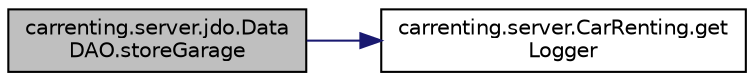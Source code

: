 digraph "carrenting.server.jdo.DataDAO.storeGarage"
{
 // LATEX_PDF_SIZE
  edge [fontname="Helvetica",fontsize="10",labelfontname="Helvetica",labelfontsize="10"];
  node [fontname="Helvetica",fontsize="10",shape=record];
  rankdir="LR";
  Node61 [label="carrenting.server.jdo.Data\lDAO.storeGarage",height=0.2,width=0.4,color="black", fillcolor="grey75", style="filled", fontcolor="black",tooltip=" "];
  Node61 -> Node62 [color="midnightblue",fontsize="10",style="solid",fontname="Helvetica"];
  Node62 [label="carrenting.server.CarRenting.get\lLogger",height=0.2,width=0.4,color="black", fillcolor="white", style="filled",URL="$classcarrenting_1_1server_1_1_car_renting.html#ab6247bc987fa497393e8db651849f845",tooltip=" "];
}
